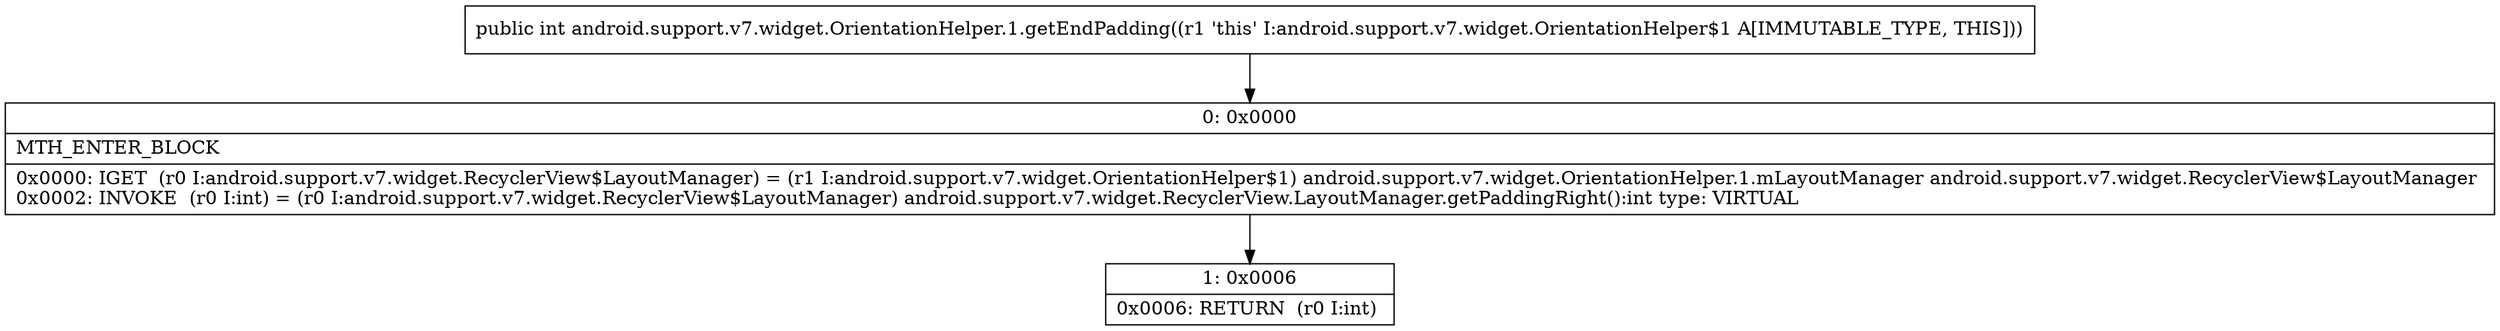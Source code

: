 digraph "CFG forandroid.support.v7.widget.OrientationHelper.1.getEndPadding()I" {
Node_0 [shape=record,label="{0\:\ 0x0000|MTH_ENTER_BLOCK\l|0x0000: IGET  (r0 I:android.support.v7.widget.RecyclerView$LayoutManager) = (r1 I:android.support.v7.widget.OrientationHelper$1) android.support.v7.widget.OrientationHelper.1.mLayoutManager android.support.v7.widget.RecyclerView$LayoutManager \l0x0002: INVOKE  (r0 I:int) = (r0 I:android.support.v7.widget.RecyclerView$LayoutManager) android.support.v7.widget.RecyclerView.LayoutManager.getPaddingRight():int type: VIRTUAL \l}"];
Node_1 [shape=record,label="{1\:\ 0x0006|0x0006: RETURN  (r0 I:int) \l}"];
MethodNode[shape=record,label="{public int android.support.v7.widget.OrientationHelper.1.getEndPadding((r1 'this' I:android.support.v7.widget.OrientationHelper$1 A[IMMUTABLE_TYPE, THIS])) }"];
MethodNode -> Node_0;
Node_0 -> Node_1;
}

